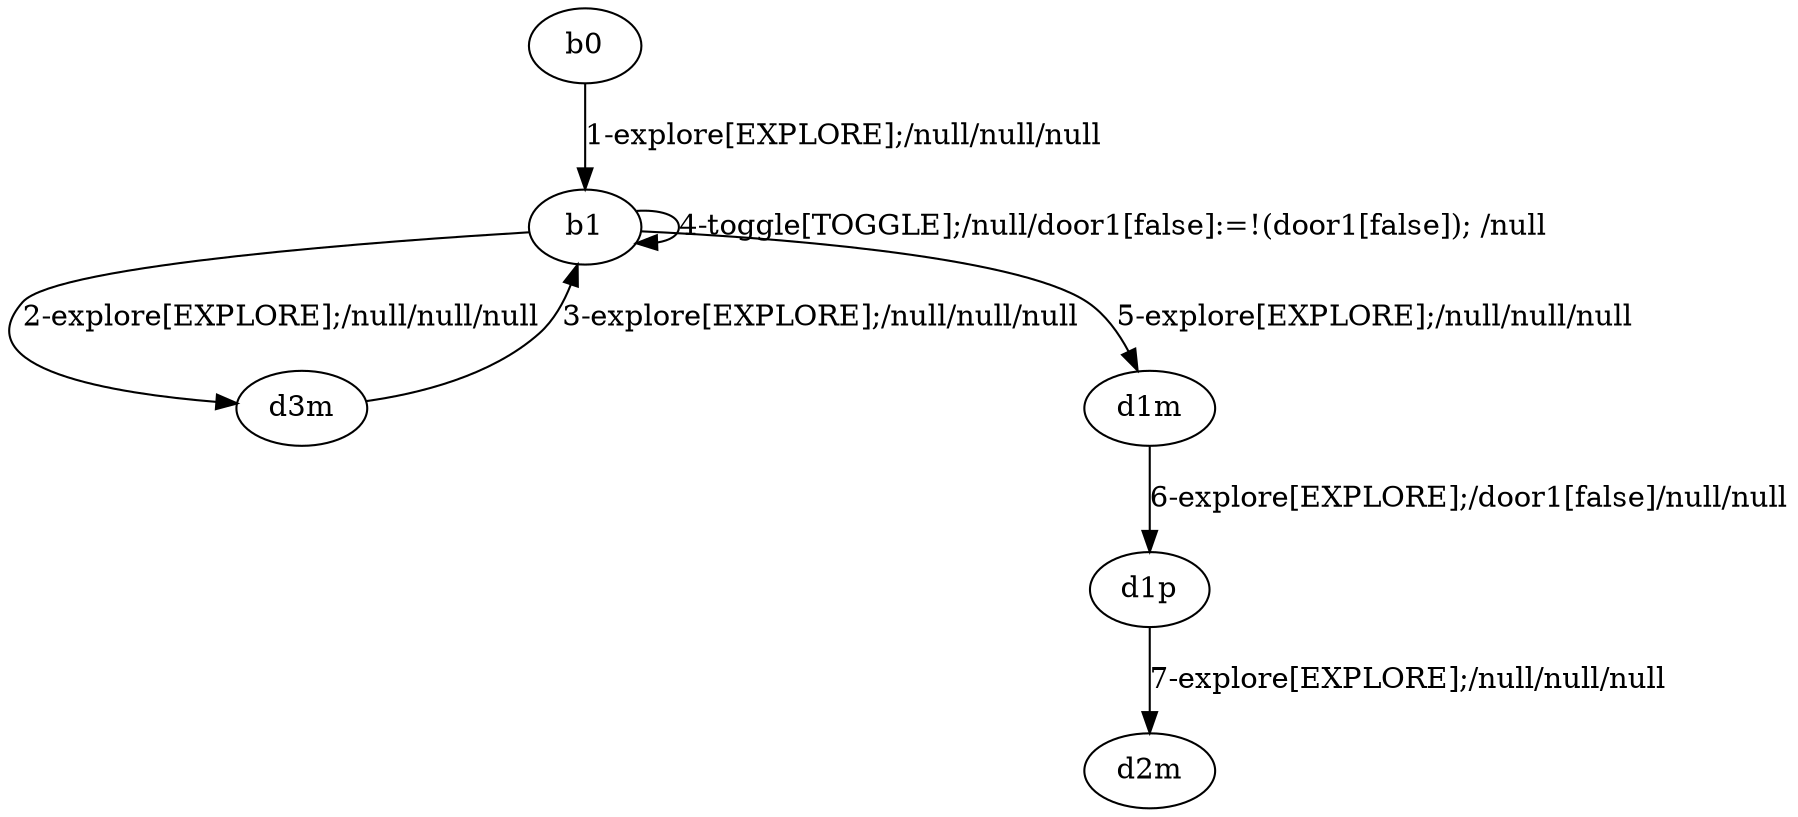 # Total number of goals covered by this test: 1
# d1p --> d2m

digraph g {
"b0" -> "b1" [label = "1-explore[EXPLORE];/null/null/null"];
"b1" -> "d3m" [label = "2-explore[EXPLORE];/null/null/null"];
"d3m" -> "b1" [label = "3-explore[EXPLORE];/null/null/null"];
"b1" -> "b1" [label = "4-toggle[TOGGLE];/null/door1[false]:=!(door1[false]); /null"];
"b1" -> "d1m" [label = "5-explore[EXPLORE];/null/null/null"];
"d1m" -> "d1p" [label = "6-explore[EXPLORE];/door1[false]/null/null"];
"d1p" -> "d2m" [label = "7-explore[EXPLORE];/null/null/null"];
}